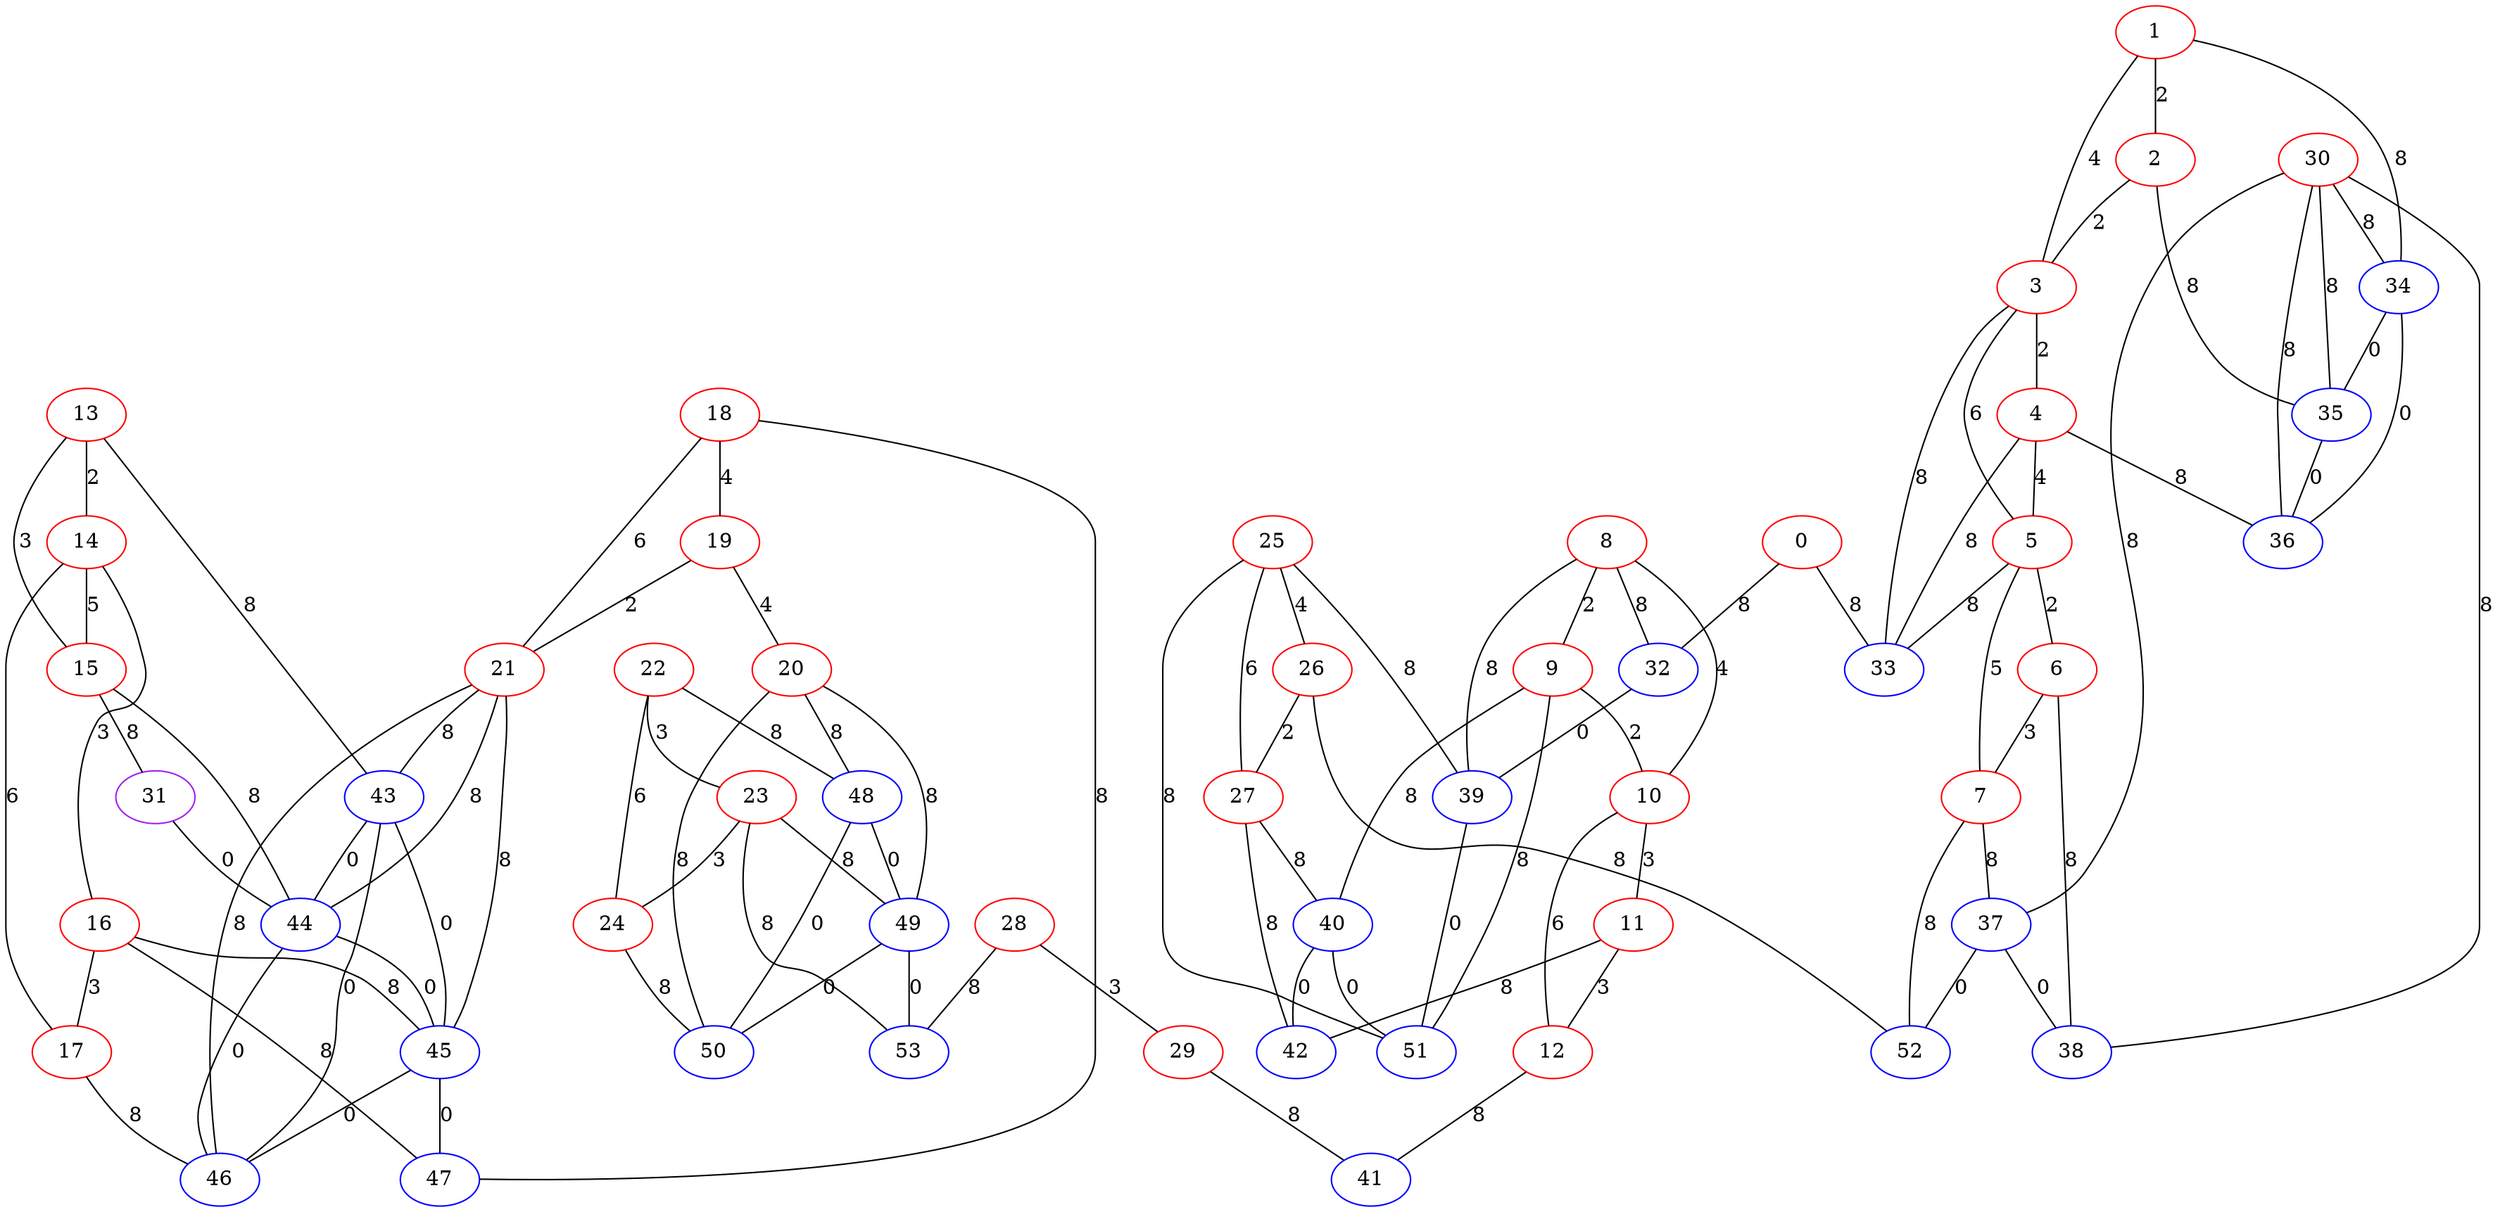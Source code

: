 graph "" {
0 [color=red, weight=1];
1 [color=red, weight=1];
2 [color=red, weight=1];
3 [color=red, weight=1];
4 [color=red, weight=1];
5 [color=red, weight=1];
6 [color=red, weight=1];
7 [color=red, weight=1];
8 [color=red, weight=1];
9 [color=red, weight=1];
10 [color=red, weight=1];
11 [color=red, weight=1];
12 [color=red, weight=1];
13 [color=red, weight=1];
14 [color=red, weight=1];
15 [color=red, weight=1];
16 [color=red, weight=1];
17 [color=red, weight=1];
18 [color=red, weight=1];
19 [color=red, weight=1];
20 [color=red, weight=1];
21 [color=red, weight=1];
22 [color=red, weight=1];
23 [color=red, weight=1];
24 [color=red, weight=1];
25 [color=red, weight=1];
26 [color=red, weight=1];
27 [color=red, weight=1];
28 [color=red, weight=1];
29 [color=red, weight=1];
30 [color=red, weight=1];
31 [color=purple, weight=4];
32 [color=blue, weight=3];
33 [color=blue, weight=3];
34 [color=blue, weight=3];
35 [color=blue, weight=3];
36 [color=blue, weight=3];
37 [color=blue, weight=3];
38 [color=blue, weight=3];
39 [color=blue, weight=3];
40 [color=blue, weight=3];
41 [color=blue, weight=3];
42 [color=blue, weight=3];
43 [color=blue, weight=3];
44 [color=blue, weight=3];
45 [color=blue, weight=3];
46 [color=blue, weight=3];
47 [color=blue, weight=3];
48 [color=blue, weight=3];
49 [color=blue, weight=3];
50 [color=blue, weight=3];
51 [color=blue, weight=3];
52 [color=blue, weight=3];
53 [color=blue, weight=3];
0 -- 32  [key=0, label=8];
0 -- 33  [key=0, label=8];
1 -- 2  [key=0, label=2];
1 -- 3  [key=0, label=4];
1 -- 34  [key=0, label=8];
2 -- 3  [key=0, label=2];
2 -- 35  [key=0, label=8];
3 -- 4  [key=0, label=2];
3 -- 5  [key=0, label=6];
3 -- 33  [key=0, label=8];
4 -- 33  [key=0, label=8];
4 -- 36  [key=0, label=8];
4 -- 5  [key=0, label=4];
5 -- 33  [key=0, label=8];
5 -- 6  [key=0, label=2];
5 -- 7  [key=0, label=5];
6 -- 38  [key=0, label=8];
6 -- 7  [key=0, label=3];
7 -- 52  [key=0, label=8];
7 -- 37  [key=0, label=8];
8 -- 32  [key=0, label=8];
8 -- 9  [key=0, label=2];
8 -- 10  [key=0, label=4];
8 -- 39  [key=0, label=8];
9 -- 40  [key=0, label=8];
9 -- 10  [key=0, label=2];
9 -- 51  [key=0, label=8];
10 -- 11  [key=0, label=3];
10 -- 12  [key=0, label=6];
11 -- 12  [key=0, label=3];
11 -- 42  [key=0, label=8];
12 -- 41  [key=0, label=8];
13 -- 43  [key=0, label=8];
13 -- 14  [key=0, label=2];
13 -- 15  [key=0, label=3];
14 -- 16  [key=0, label=3];
14 -- 17  [key=0, label=6];
14 -- 15  [key=0, label=5];
15 -- 44  [key=0, label=8];
15 -- 31  [key=0, label=8];
16 -- 17  [key=0, label=3];
16 -- 45  [key=0, label=8];
16 -- 47  [key=0, label=8];
17 -- 46  [key=0, label=8];
18 -- 19  [key=0, label=4];
18 -- 21  [key=0, label=6];
18 -- 47  [key=0, label=8];
19 -- 20  [key=0, label=4];
19 -- 21  [key=0, label=2];
20 -- 48  [key=0, label=8];
20 -- 49  [key=0, label=8];
20 -- 50  [key=0, label=8];
21 -- 43  [key=0, label=8];
21 -- 44  [key=0, label=8];
21 -- 45  [key=0, label=8];
21 -- 46  [key=0, label=8];
22 -- 24  [key=0, label=6];
22 -- 48  [key=0, label=8];
22 -- 23  [key=0, label=3];
23 -- 24  [key=0, label=3];
23 -- 49  [key=0, label=8];
23 -- 53  [key=0, label=8];
24 -- 50  [key=0, label=8];
25 -- 51  [key=0, label=8];
25 -- 26  [key=0, label=4];
25 -- 27  [key=0, label=6];
25 -- 39  [key=0, label=8];
26 -- 27  [key=0, label=2];
26 -- 52  [key=0, label=8];
27 -- 40  [key=0, label=8];
27 -- 42  [key=0, label=8];
28 -- 29  [key=0, label=3];
28 -- 53  [key=0, label=8];
29 -- 41  [key=0, label=8];
30 -- 34  [key=0, label=8];
30 -- 35  [key=0, label=8];
30 -- 36  [key=0, label=8];
30 -- 37  [key=0, label=8];
30 -- 38  [key=0, label=8];
31 -- 44  [key=0, label=0];
32 -- 39  [key=0, label=0];
34 -- 35  [key=0, label=0];
34 -- 36  [key=0, label=0];
35 -- 36  [key=0, label=0];
37 -- 52  [key=0, label=0];
37 -- 38  [key=0, label=0];
39 -- 51  [key=0, label=0];
40 -- 51  [key=0, label=0];
40 -- 42  [key=0, label=0];
43 -- 44  [key=0, label=0];
43 -- 46  [key=0, label=0];
43 -- 45  [key=0, label=0];
44 -- 45  [key=0, label=0];
44 -- 46  [key=0, label=0];
45 -- 46  [key=0, label=0];
45 -- 47  [key=0, label=0];
48 -- 49  [key=0, label=0];
48 -- 50  [key=0, label=0];
49 -- 50  [key=0, label=0];
49 -- 53  [key=0, label=0];
}
